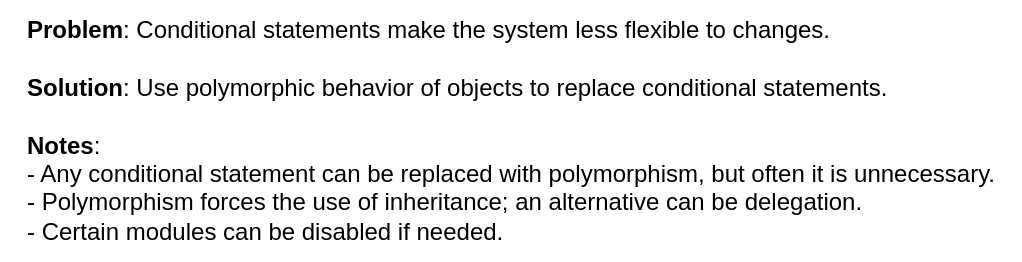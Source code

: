 <mxfile version="20.6.2" type="device"><diagram id="C5RBs43oDa-KdzZeNtuy" name="Page-1"><mxGraphModel dx="1705" dy="988" grid="1" gridSize="10" guides="1" tooltips="1" connect="1" arrows="1" fold="1" page="1" pageScale="1" pageWidth="827" pageHeight="1169" math="0" shadow="0"><root><mxCell id="WIyWlLk6GJQsqaUBKTNV-0"/><mxCell id="WIyWlLk6GJQsqaUBKTNV-1" parent="WIyWlLk6GJQsqaUBKTNV-0"/><mxCell id="0tNFtu_YL_IUfNufug4u-0" value="&lt;div style=&quot;text-align: justify;&quot;&gt;&lt;div&gt;&lt;b&gt;Problem&lt;/b&gt;: Conditional statements make the system less flexible to changes.&lt;/div&gt;&lt;div&gt;&lt;br&gt;&lt;/div&gt;&lt;div&gt;&lt;b&gt;Solution&lt;/b&gt;: Use polymorphic behavior of objects to replace conditional statements.&lt;/div&gt;&lt;div&gt;&lt;br&gt;&lt;/div&gt;&lt;div&gt;&lt;b&gt;Notes&lt;/b&gt;:&lt;/div&gt;&lt;div&gt;- Any conditional statement can be replaced with polymorphism, but often it is unnecessary.&lt;/div&gt;&lt;div&gt;- Polymorphism forces the use of inheritance; an alternative can be delegation.&lt;/div&gt;&lt;div&gt;- Certain modules can be disabled if needed.&lt;/div&gt;&lt;/div&gt;" style="text;html=1;align=center;verticalAlign=middle;resizable=0;points=[];autosize=1;strokeColor=none;fillColor=none;" parent="WIyWlLk6GJQsqaUBKTNV-1" vertex="1"><mxGeometry x="40" y="40" width="510" height="130" as="geometry"/></mxCell></root></mxGraphModel></diagram></mxfile>